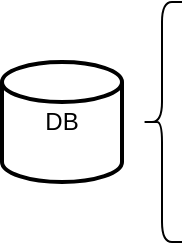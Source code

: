 <mxfile version="17.4.0" type="github">
  <diagram id="exOOlRnyDZ6ccHGD79B2" name="Page-1">
    <mxGraphModel dx="677" dy="378" grid="1" gridSize="10" guides="1" tooltips="1" connect="1" arrows="1" fold="1" page="1" pageScale="1" pageWidth="850" pageHeight="1100" math="0" shadow="0">
      <root>
        <mxCell id="0" />
        <mxCell id="1" parent="0" />
        <mxCell id="EYCKpRfv-nlvJi_MGp74-2" value="DB" style="strokeWidth=2;html=1;shape=mxgraph.flowchart.database;whiteSpace=wrap;" vertex="1" parent="1">
          <mxGeometry x="440" y="490" width="60" height="60" as="geometry" />
        </mxCell>
        <mxCell id="EYCKpRfv-nlvJi_MGp74-3" value="" style="shape=curlyBracket;whiteSpace=wrap;html=1;rounded=1;" vertex="1" parent="1">
          <mxGeometry x="510" y="460" width="20" height="120" as="geometry" />
        </mxCell>
      </root>
    </mxGraphModel>
  </diagram>
</mxfile>
